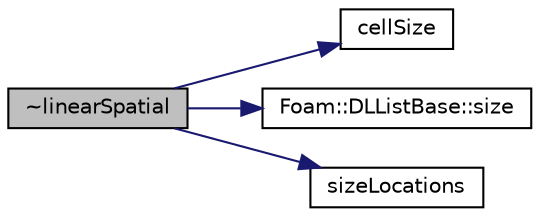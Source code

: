 digraph "~linearSpatial"
{
  bgcolor="transparent";
  edge [fontname="Helvetica",fontsize="10",labelfontname="Helvetica",labelfontsize="10"];
  node [fontname="Helvetica",fontsize="10",shape=record];
  rankdir="LR";
  Node1 [label="~linearSpatial",height=0.2,width=0.4,color="black", fillcolor="grey75", style="filled", fontcolor="black"];
  Node1 -> Node2 [color="midnightblue",fontsize="10",style="solid",fontname="Helvetica"];
  Node2 [label="cellSize",height=0.2,width=0.4,color="black",URL="$a01343.html#aa40313e62c42433dab463c5cacfcadf8",tooltip="Modify scalar argument to the cell size specified by function. "];
  Node1 -> Node3 [color="midnightblue",fontsize="10",style="solid",fontname="Helvetica"];
  Node3 [label="Foam::DLListBase::size",height=0.2,width=0.4,color="black",URL="$a00572.html#a723361dc2020160f5492e8fe2d09fa44",tooltip="Return number of elements in list. "];
  Node1 -> Node4 [color="midnightblue",fontsize="10",style="solid",fontname="Helvetica"];
  Node4 [label="sizeLocations",height=0.2,width=0.4,color="black",URL="$a01343.html#a8ae39534e1e649b52f50c2625fcf3acc"];
}
